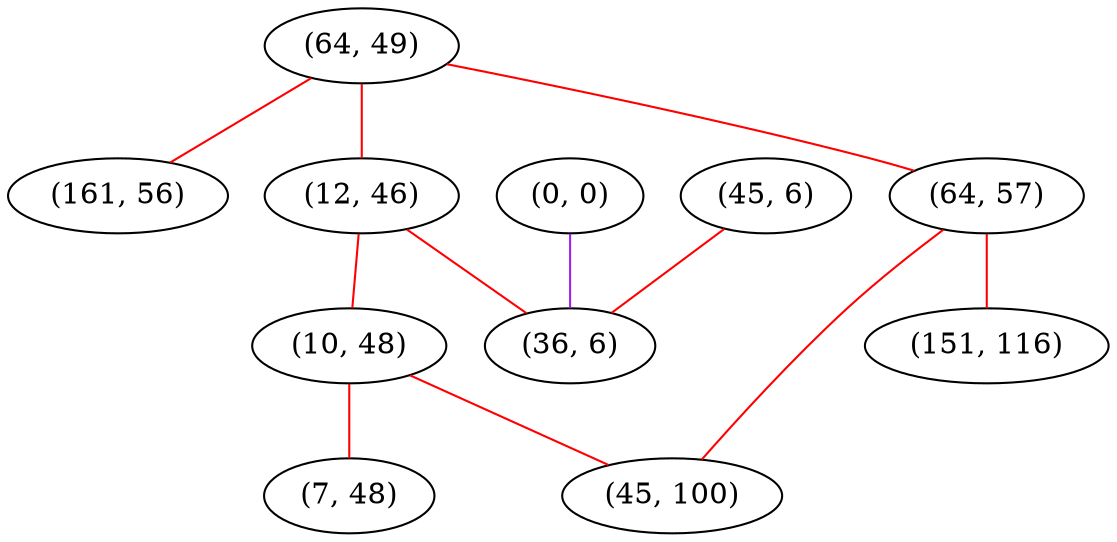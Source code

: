 graph "" {
"(64, 49)";
"(161, 56)";
"(0, 0)";
"(12, 46)";
"(64, 57)";
"(10, 48)";
"(45, 100)";
"(151, 116)";
"(7, 48)";
"(45, 6)";
"(36, 6)";
"(64, 49)" -- "(64, 57)"  [color=red, key=0, weight=1];
"(64, 49)" -- "(161, 56)"  [color=red, key=0, weight=1];
"(64, 49)" -- "(12, 46)"  [color=red, key=0, weight=1];
"(0, 0)" -- "(36, 6)"  [color=purple, key=0, weight=4];
"(12, 46)" -- "(10, 48)"  [color=red, key=0, weight=1];
"(12, 46)" -- "(36, 6)"  [color=red, key=0, weight=1];
"(64, 57)" -- "(151, 116)"  [color=red, key=0, weight=1];
"(64, 57)" -- "(45, 100)"  [color=red, key=0, weight=1];
"(10, 48)" -- "(45, 100)"  [color=red, key=0, weight=1];
"(10, 48)" -- "(7, 48)"  [color=red, key=0, weight=1];
"(45, 6)" -- "(36, 6)"  [color=red, key=0, weight=1];
}
